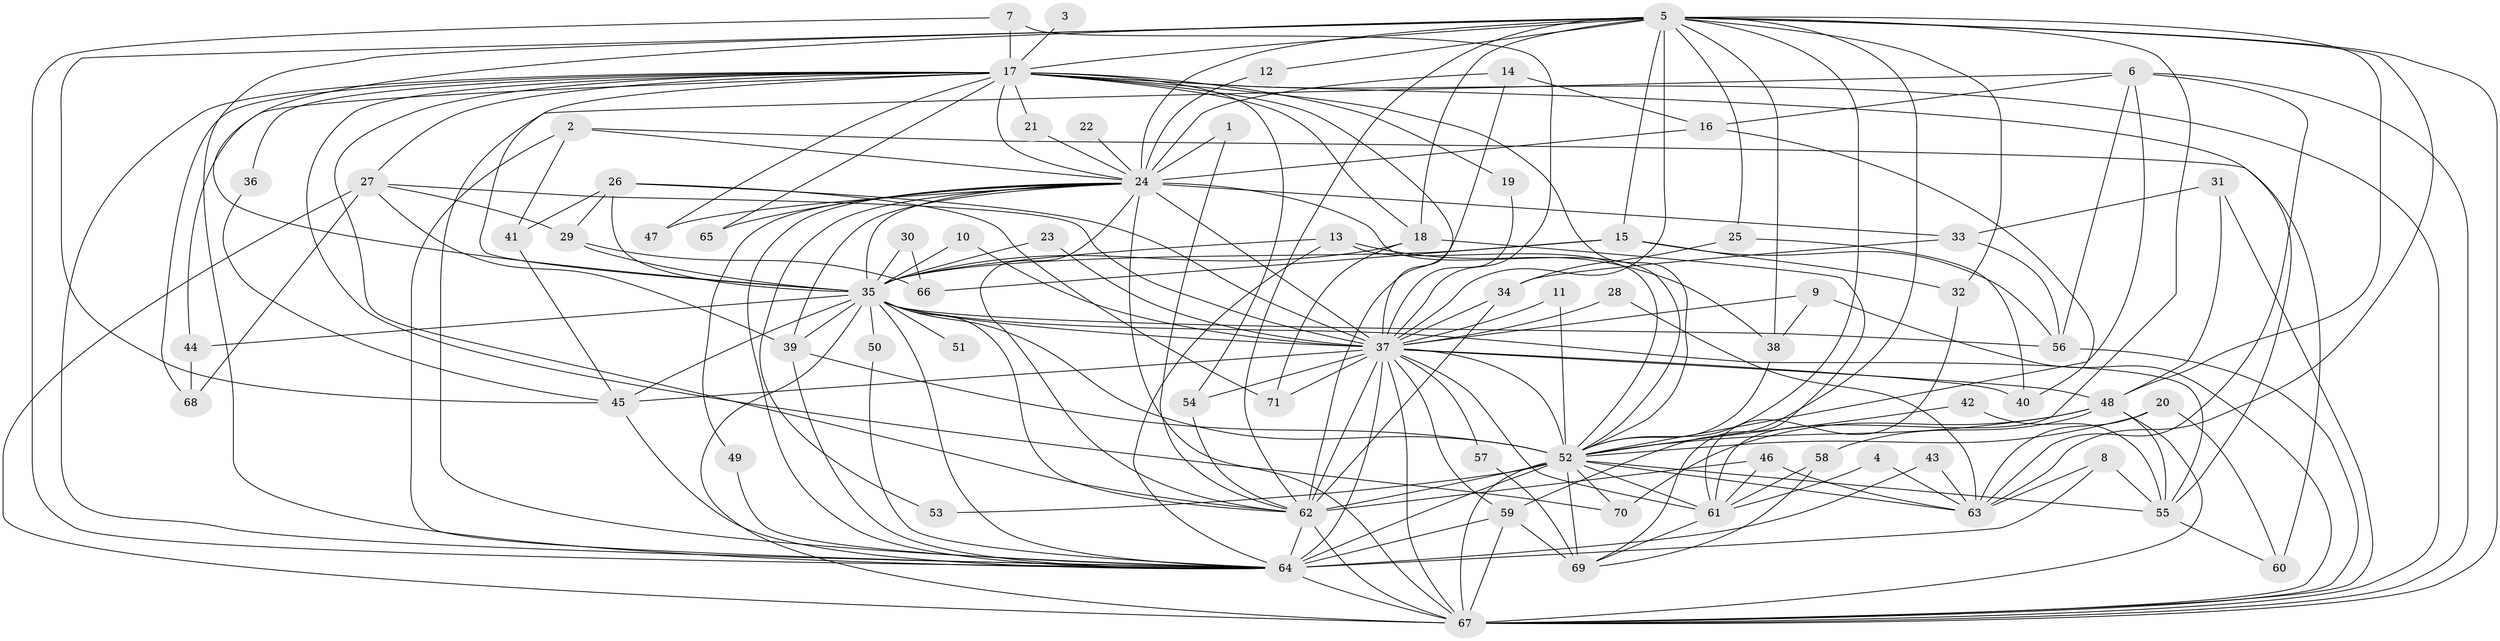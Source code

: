 // original degree distribution, {31: 0.007042253521126761, 23: 0.014084507042253521, 38: 0.007042253521126761, 26: 0.014084507042253521, 21: 0.007042253521126761, 22: 0.007042253521126761, 19: 0.014084507042253521, 2: 0.5422535211267606, 5: 0.04929577464788732, 6: 0.014084507042253521, 4: 0.07042253521126761, 10: 0.007042253521126761, 8: 0.014084507042253521, 7: 0.007042253521126761, 3: 0.22535211267605634}
// Generated by graph-tools (version 1.1) at 2025/01/03/09/25 03:01:15]
// undirected, 71 vertices, 196 edges
graph export_dot {
graph [start="1"]
  node [color=gray90,style=filled];
  1;
  2;
  3;
  4;
  5;
  6;
  7;
  8;
  9;
  10;
  11;
  12;
  13;
  14;
  15;
  16;
  17;
  18;
  19;
  20;
  21;
  22;
  23;
  24;
  25;
  26;
  27;
  28;
  29;
  30;
  31;
  32;
  33;
  34;
  35;
  36;
  37;
  38;
  39;
  40;
  41;
  42;
  43;
  44;
  45;
  46;
  47;
  48;
  49;
  50;
  51;
  52;
  53;
  54;
  55;
  56;
  57;
  58;
  59;
  60;
  61;
  62;
  63;
  64;
  65;
  66;
  67;
  68;
  69;
  70;
  71;
  1 -- 24 [weight=1.0];
  1 -- 62 [weight=1.0];
  2 -- 24 [weight=1.0];
  2 -- 41 [weight=1.0];
  2 -- 60 [weight=1.0];
  2 -- 64 [weight=1.0];
  3 -- 17 [weight=1.0];
  4 -- 61 [weight=1.0];
  4 -- 63 [weight=1.0];
  5 -- 12 [weight=1.0];
  5 -- 15 [weight=1.0];
  5 -- 17 [weight=1.0];
  5 -- 18 [weight=1.0];
  5 -- 24 [weight=1.0];
  5 -- 25 [weight=1.0];
  5 -- 32 [weight=1.0];
  5 -- 35 [weight=2.0];
  5 -- 37 [weight=2.0];
  5 -- 38 [weight=1.0];
  5 -- 45 [weight=1.0];
  5 -- 48 [weight=1.0];
  5 -- 52 [weight=2.0];
  5 -- 59 [weight=1.0];
  5 -- 61 [weight=1.0];
  5 -- 62 [weight=1.0];
  5 -- 63 [weight=1.0];
  5 -- 64 [weight=1.0];
  5 -- 67 [weight=1.0];
  6 -- 16 [weight=1.0];
  6 -- 52 [weight=1.0];
  6 -- 56 [weight=1.0];
  6 -- 63 [weight=1.0];
  6 -- 64 [weight=1.0];
  6 -- 67 [weight=1.0];
  7 -- 17 [weight=1.0];
  7 -- 37 [weight=2.0];
  7 -- 64 [weight=1.0];
  8 -- 55 [weight=1.0];
  8 -- 63 [weight=1.0];
  8 -- 64 [weight=1.0];
  9 -- 37 [weight=1.0];
  9 -- 38 [weight=1.0];
  9 -- 67 [weight=1.0];
  10 -- 35 [weight=1.0];
  10 -- 37 [weight=1.0];
  11 -- 37 [weight=1.0];
  11 -- 52 [weight=1.0];
  12 -- 24 [weight=1.0];
  13 -- 35 [weight=1.0];
  13 -- 38 [weight=1.0];
  13 -- 52 [weight=1.0];
  13 -- 64 [weight=1.0];
  14 -- 16 [weight=1.0];
  14 -- 24 [weight=1.0];
  14 -- 62 [weight=1.0];
  15 -- 32 [weight=1.0];
  15 -- 35 [weight=1.0];
  15 -- 56 [weight=1.0];
  15 -- 66 [weight=1.0];
  16 -- 24 [weight=1.0];
  16 -- 40 [weight=1.0];
  17 -- 18 [weight=1.0];
  17 -- 19 [weight=1.0];
  17 -- 21 [weight=1.0];
  17 -- 24 [weight=1.0];
  17 -- 27 [weight=1.0];
  17 -- 35 [weight=2.0];
  17 -- 36 [weight=1.0];
  17 -- 37 [weight=2.0];
  17 -- 44 [weight=1.0];
  17 -- 47 [weight=1.0];
  17 -- 52 [weight=2.0];
  17 -- 54 [weight=1.0];
  17 -- 55 [weight=1.0];
  17 -- 62 [weight=1.0];
  17 -- 64 [weight=1.0];
  17 -- 65 [weight=1.0];
  17 -- 67 [weight=1.0];
  17 -- 68 [weight=1.0];
  17 -- 70 [weight=1.0];
  18 -- 35 [weight=1.0];
  18 -- 69 [weight=1.0];
  18 -- 71 [weight=1.0];
  19 -- 37 [weight=1.0];
  20 -- 52 [weight=1.0];
  20 -- 60 [weight=1.0];
  20 -- 63 [weight=1.0];
  21 -- 24 [weight=1.0];
  22 -- 24 [weight=1.0];
  23 -- 35 [weight=1.0];
  23 -- 37 [weight=1.0];
  24 -- 33 [weight=1.0];
  24 -- 35 [weight=1.0];
  24 -- 37 [weight=1.0];
  24 -- 39 [weight=1.0];
  24 -- 47 [weight=1.0];
  24 -- 49 [weight=1.0];
  24 -- 52 [weight=2.0];
  24 -- 53 [weight=1.0];
  24 -- 62 [weight=1.0];
  24 -- 64 [weight=1.0];
  24 -- 65 [weight=1.0];
  24 -- 67 [weight=3.0];
  25 -- 34 [weight=1.0];
  25 -- 40 [weight=1.0];
  26 -- 29 [weight=1.0];
  26 -- 35 [weight=1.0];
  26 -- 37 [weight=2.0];
  26 -- 41 [weight=1.0];
  26 -- 71 [weight=1.0];
  27 -- 29 [weight=1.0];
  27 -- 37 [weight=1.0];
  27 -- 39 [weight=1.0];
  27 -- 67 [weight=1.0];
  27 -- 68 [weight=1.0];
  28 -- 37 [weight=1.0];
  28 -- 63 [weight=1.0];
  29 -- 35 [weight=1.0];
  29 -- 66 [weight=1.0];
  30 -- 35 [weight=1.0];
  30 -- 66 [weight=1.0];
  31 -- 33 [weight=1.0];
  31 -- 48 [weight=1.0];
  31 -- 67 [weight=1.0];
  32 -- 61 [weight=1.0];
  33 -- 34 [weight=1.0];
  33 -- 56 [weight=1.0];
  34 -- 37 [weight=1.0];
  34 -- 62 [weight=2.0];
  35 -- 37 [weight=1.0];
  35 -- 39 [weight=1.0];
  35 -- 44 [weight=1.0];
  35 -- 45 [weight=1.0];
  35 -- 50 [weight=1.0];
  35 -- 51 [weight=1.0];
  35 -- 52 [weight=4.0];
  35 -- 55 [weight=1.0];
  35 -- 56 [weight=1.0];
  35 -- 62 [weight=1.0];
  35 -- 64 [weight=1.0];
  35 -- 67 [weight=2.0];
  36 -- 45 [weight=1.0];
  37 -- 40 [weight=1.0];
  37 -- 45 [weight=2.0];
  37 -- 48 [weight=1.0];
  37 -- 52 [weight=2.0];
  37 -- 54 [weight=2.0];
  37 -- 57 [weight=1.0];
  37 -- 59 [weight=1.0];
  37 -- 61 [weight=1.0];
  37 -- 62 [weight=4.0];
  37 -- 64 [weight=3.0];
  37 -- 67 [weight=2.0];
  37 -- 71 [weight=1.0];
  38 -- 52 [weight=1.0];
  39 -- 52 [weight=1.0];
  39 -- 64 [weight=1.0];
  41 -- 45 [weight=1.0];
  42 -- 52 [weight=2.0];
  42 -- 55 [weight=1.0];
  43 -- 63 [weight=1.0];
  43 -- 64 [weight=1.0];
  44 -- 68 [weight=1.0];
  45 -- 64 [weight=1.0];
  46 -- 61 [weight=1.0];
  46 -- 62 [weight=1.0];
  46 -- 63 [weight=1.0];
  48 -- 52 [weight=1.0];
  48 -- 55 [weight=1.0];
  48 -- 58 [weight=1.0];
  48 -- 67 [weight=1.0];
  48 -- 70 [weight=1.0];
  49 -- 64 [weight=1.0];
  50 -- 64 [weight=1.0];
  52 -- 53 [weight=1.0];
  52 -- 55 [weight=1.0];
  52 -- 61 [weight=1.0];
  52 -- 62 [weight=3.0];
  52 -- 63 [weight=2.0];
  52 -- 64 [weight=2.0];
  52 -- 67 [weight=4.0];
  52 -- 69 [weight=2.0];
  52 -- 70 [weight=1.0];
  54 -- 62 [weight=1.0];
  55 -- 60 [weight=1.0];
  56 -- 67 [weight=1.0];
  57 -- 69 [weight=1.0];
  58 -- 61 [weight=1.0];
  58 -- 69 [weight=1.0];
  59 -- 64 [weight=1.0];
  59 -- 67 [weight=1.0];
  59 -- 69 [weight=1.0];
  61 -- 69 [weight=1.0];
  62 -- 64 [weight=2.0];
  62 -- 67 [weight=1.0];
  64 -- 67 [weight=2.0];
}
